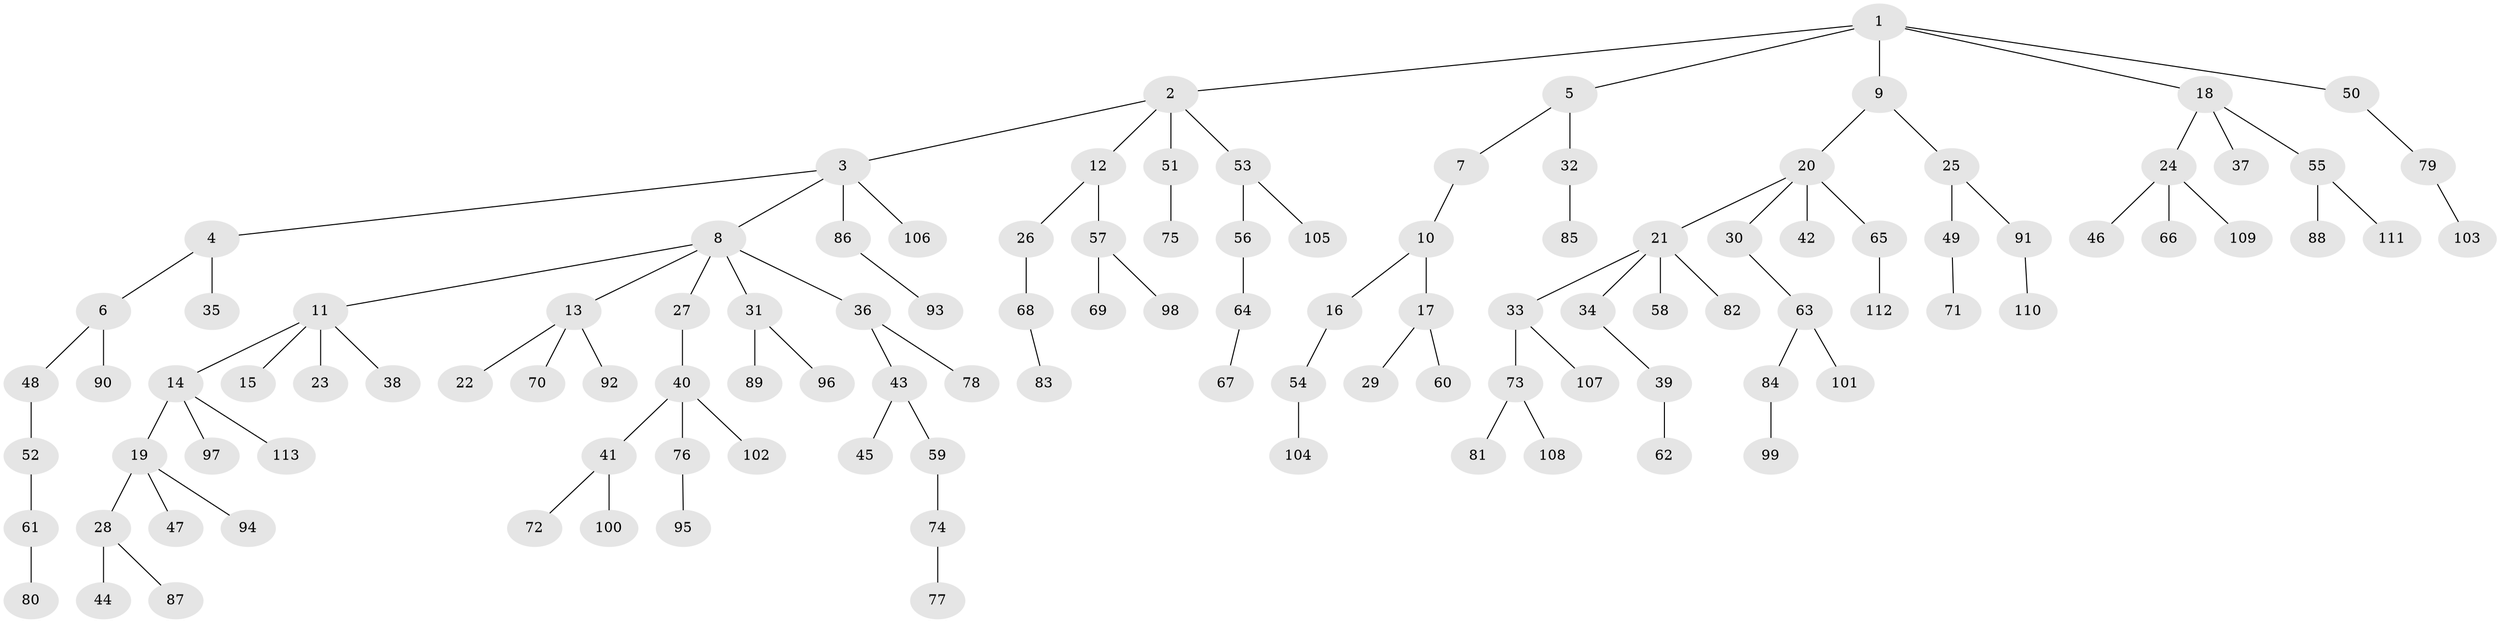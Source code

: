 // Generated by graph-tools (version 1.1) at 2025/26/03/09/25 03:26:31]
// undirected, 113 vertices, 112 edges
graph export_dot {
graph [start="1"]
  node [color=gray90,style=filled];
  1;
  2;
  3;
  4;
  5;
  6;
  7;
  8;
  9;
  10;
  11;
  12;
  13;
  14;
  15;
  16;
  17;
  18;
  19;
  20;
  21;
  22;
  23;
  24;
  25;
  26;
  27;
  28;
  29;
  30;
  31;
  32;
  33;
  34;
  35;
  36;
  37;
  38;
  39;
  40;
  41;
  42;
  43;
  44;
  45;
  46;
  47;
  48;
  49;
  50;
  51;
  52;
  53;
  54;
  55;
  56;
  57;
  58;
  59;
  60;
  61;
  62;
  63;
  64;
  65;
  66;
  67;
  68;
  69;
  70;
  71;
  72;
  73;
  74;
  75;
  76;
  77;
  78;
  79;
  80;
  81;
  82;
  83;
  84;
  85;
  86;
  87;
  88;
  89;
  90;
  91;
  92;
  93;
  94;
  95;
  96;
  97;
  98;
  99;
  100;
  101;
  102;
  103;
  104;
  105;
  106;
  107;
  108;
  109;
  110;
  111;
  112;
  113;
  1 -- 2;
  1 -- 5;
  1 -- 9;
  1 -- 18;
  1 -- 50;
  2 -- 3;
  2 -- 12;
  2 -- 51;
  2 -- 53;
  3 -- 4;
  3 -- 8;
  3 -- 86;
  3 -- 106;
  4 -- 6;
  4 -- 35;
  5 -- 7;
  5 -- 32;
  6 -- 48;
  6 -- 90;
  7 -- 10;
  8 -- 11;
  8 -- 13;
  8 -- 27;
  8 -- 31;
  8 -- 36;
  9 -- 20;
  9 -- 25;
  10 -- 16;
  10 -- 17;
  11 -- 14;
  11 -- 15;
  11 -- 23;
  11 -- 38;
  12 -- 26;
  12 -- 57;
  13 -- 22;
  13 -- 70;
  13 -- 92;
  14 -- 19;
  14 -- 97;
  14 -- 113;
  16 -- 54;
  17 -- 29;
  17 -- 60;
  18 -- 24;
  18 -- 37;
  18 -- 55;
  19 -- 28;
  19 -- 47;
  19 -- 94;
  20 -- 21;
  20 -- 30;
  20 -- 42;
  20 -- 65;
  21 -- 33;
  21 -- 34;
  21 -- 58;
  21 -- 82;
  24 -- 46;
  24 -- 66;
  24 -- 109;
  25 -- 49;
  25 -- 91;
  26 -- 68;
  27 -- 40;
  28 -- 44;
  28 -- 87;
  30 -- 63;
  31 -- 89;
  31 -- 96;
  32 -- 85;
  33 -- 73;
  33 -- 107;
  34 -- 39;
  36 -- 43;
  36 -- 78;
  39 -- 62;
  40 -- 41;
  40 -- 76;
  40 -- 102;
  41 -- 72;
  41 -- 100;
  43 -- 45;
  43 -- 59;
  48 -- 52;
  49 -- 71;
  50 -- 79;
  51 -- 75;
  52 -- 61;
  53 -- 56;
  53 -- 105;
  54 -- 104;
  55 -- 88;
  55 -- 111;
  56 -- 64;
  57 -- 69;
  57 -- 98;
  59 -- 74;
  61 -- 80;
  63 -- 84;
  63 -- 101;
  64 -- 67;
  65 -- 112;
  68 -- 83;
  73 -- 81;
  73 -- 108;
  74 -- 77;
  76 -- 95;
  79 -- 103;
  84 -- 99;
  86 -- 93;
  91 -- 110;
}
